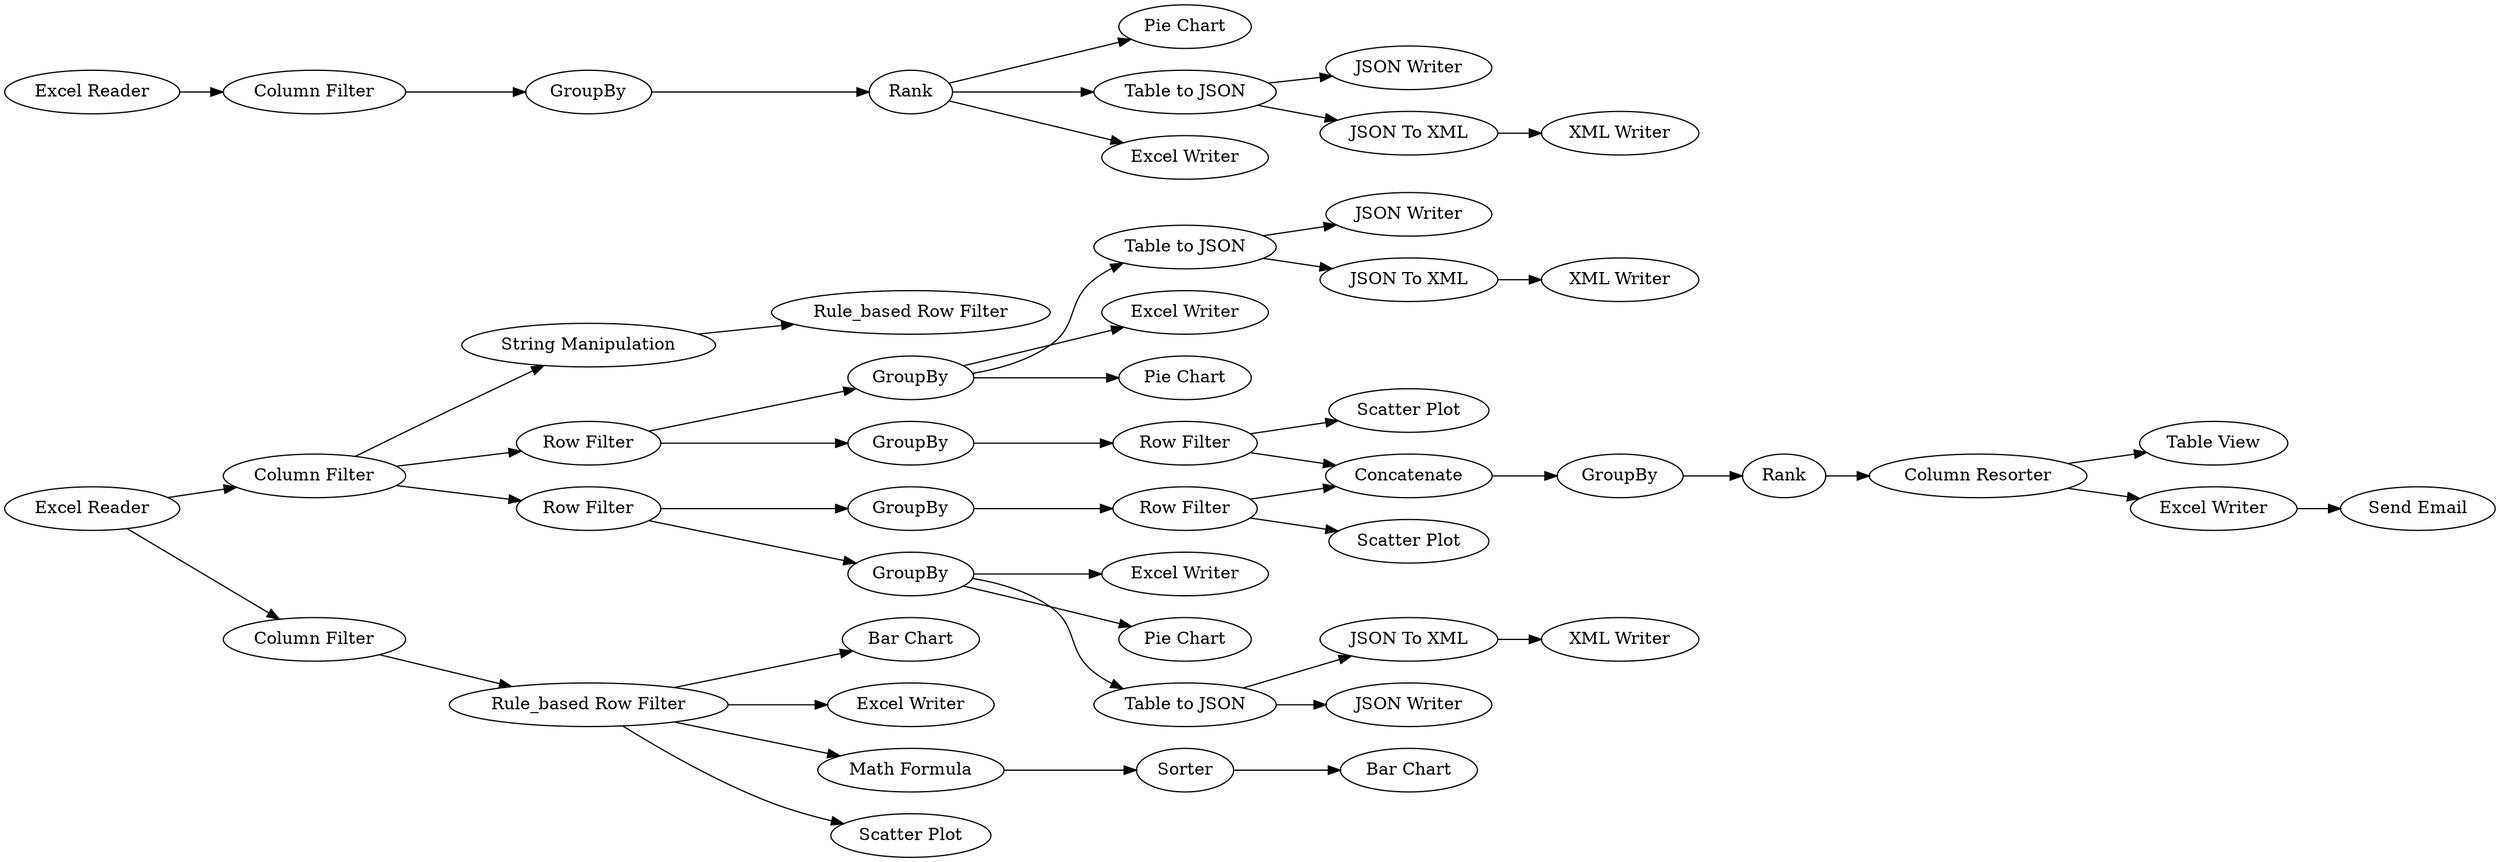 digraph {
	42 -> 44
	41 -> 42
	66 -> 77
	97 -> 99
	28 -> 41
	71 -> 72
	39 -> 40
	57 -> 58
	71 -> 82
	82 -> 94
	57 -> 76
	28 -> 35
	51 -> 52
	68 -> 70
	83 -> 95
	76 -> 81
	71 -> 79
	55 -> 56
	96 -> 74
	54 -> 55
	50 -> 51
	96 -> 75
	45 -> 54
	86 -> 87
	93 -> 92
	66 -> 93
	44 -> 45
	56 -> 57
	64 -> 78
	66 -> 67
	70 -> 69
	41 -> 97
	42 -> 64
	82 -> 83
	45 -> 46
	64 -> 65
	93 -> 91
	51 -> 54
	35 -> 96
	69 -> 71
	49 -> 50
	49 -> 66
	86 -> 88
	38 -> 39
	41 -> 49
	96 -> 37
	91 -> 90
	87 -> 89
	64 -> 86
	96 -> 38
	91 [label="JSON To XML"]
	57 [label="Column Resorter"]
	55 [label=GroupBy]
	79 [label="Excel Writer"]
	89 [label="XML Writer"]
	97 [label="String Manipulation"]
	58 [label="Table View"]
	74 [label="Bar Chart"]
	78 [label="Excel Writer"]
	39 [label=Sorter]
	64 [label=GroupBy]
	92 [label="JSON Writer"]
	49 [label="Row Filter"]
	41 [label="Column Filter"]
	51 [label="Row Filter"]
	56 [label=Rank]
	54 [label=Concatenate]
	75 [label="Excel Writer"]
	86 [label="Table to JSON"]
	50 [label=GroupBy]
	90 [label="XML Writer"]
	42 [label="Row Filter"]
	68 [label="Excel Reader"]
	28 [label="Excel Reader"]
	67 [label="Pie Chart"]
	87 [label="JSON To XML"]
	72 [label="Pie Chart"]
	76 [label="Excel Writer"]
	77 [label="Excel Writer"]
	37 [label="Scatter Plot"]
	93 [label="Table to JSON"]
	83 [label="JSON To XML"]
	38 [label="Math Formula"]
	81 [label="Send Email"]
	94 [label="JSON Writer"]
	99 [label="Rule_based Row Filter"]
	96 [label="Rule_based Row Filter"]
	35 [label="Column Filter"]
	44 [label=GroupBy]
	66 [label=GroupBy]
	70 [label="Column Filter"]
	82 [label="Table to JSON"]
	65 [label="Pie Chart"]
	69 [label=GroupBy]
	71 [label=Rank]
	46 [label="Scatter Plot"]
	88 [label="JSON Writer"]
	40 [label="Bar Chart"]
	95 [label="XML Writer"]
	52 [label="Scatter Plot"]
	45 [label="Row Filter"]
	rankdir=LR
}
